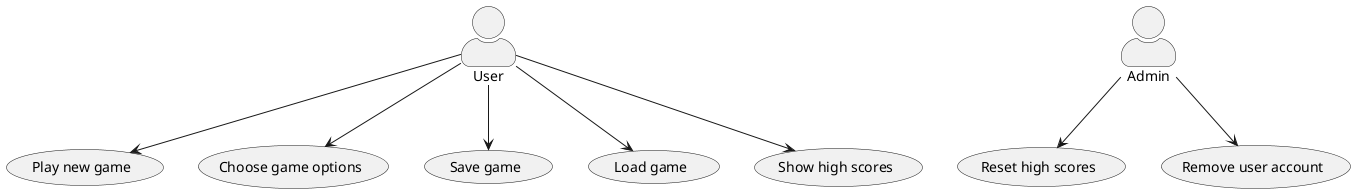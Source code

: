 @startuml
skinparam actorStyle awesome
actor User
actor Admin

(Play new game) as (UC1)
(Choose game options) as (UC2)
(Save game) as (UC3)
(Load game) as (UC4)
(Show high scores) as (UC5)
(Reset high scores) as (AC1)
(Remove user account) as (AC2)


User --> UC1
User --> UC2
User --> UC3
User --> UC4
User --> UC5
Admin --> AC1
Admin --> AC2
@enduml
